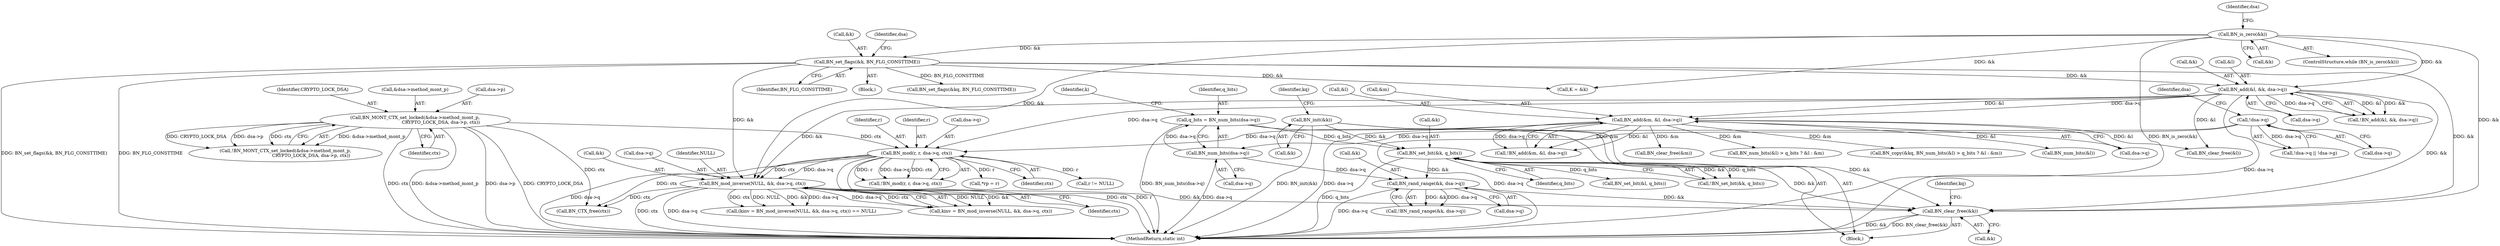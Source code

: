 digraph "0_openssl_43e6a58d4991a451daf4891ff05a48735df871ac@API" {
"1000391" [label="(Call,BN_clear_free(&k))"];
"1000331" [label="(Call,BN_mod_inverse(NULL, &k, dsa->q, ctx))"];
"1000270" [label="(Call,BN_add(&l, &k, dsa->q))"];
"1000222" [label="(Call,BN_is_zero(&k))"];
"1000234" [label="(Call,BN_set_flags(&k, BN_FLG_CONSTTIME))"];
"1000319" [label="(Call,BN_mod(r, r, dsa->q, ctx))"];
"1000280" [label="(Call,BN_add(&m, &l, dsa->q))"];
"1000247" [label="(Call,BN_MONT_CTX_set_locked(&dsa->method_mont_p,\n                                    CRYPTO_LOCK_DSA, dsa->p, ctx))"];
"1000151" [label="(Call,BN_init(&k))"];
"1000214" [label="(Call,BN_rand_range(&k, dsa->q))"];
"1000195" [label="(Call,BN_set_bit(&k, q_bits))"];
"1000186" [label="(Call,q_bits = BN_num_bits(dsa->q))"];
"1000188" [label="(Call,BN_num_bits(dsa->q))"];
"1000137" [label="(Call,!dsa->q)"];
"1000285" [label="(Call,dsa->q)"];
"1000201" [label="(Call,BN_set_bit(&l, q_bits))"];
"1000331" [label="(Call,BN_mod_inverse(NULL, &k, dsa->q, ctx))"];
"1000273" [label="(Call,&k)"];
"1000391" [label="(Call,BN_clear_free(&k))"];
"1000279" [label="(Call,!BN_add(&m, &l, dsa->q))"];
"1000237" [label="(Identifier,BN_FLG_CONSTTIME)"];
"1000335" [label="(Call,dsa->q)"];
"1000320" [label="(Identifier,r)"];
"1000281" [label="(Call,&m)"];
"1000197" [label="(Identifier,k)"];
"1000222" [label="(Call,BN_is_zero(&k))"];
"1000223" [label="(Call,&k)"];
"1000256" [label="(Identifier,ctx)"];
"1000213" [label="(Call,!BN_rand_range(&k, dsa->q))"];
"1000138" [label="(Call,dsa->q)"];
"1000233" [label="(Block,)"];
"1000389" [label="(Call,BN_CTX_free(ctx))"];
"1000392" [label="(Call,&k)"];
"1000188" [label="(Call,BN_num_bits(dsa->q))"];
"1000318" [label="(Call,!BN_mod(r, r, dsa->q, ctx))"];
"1000186" [label="(Call,q_bits = BN_num_bits(dsa->q))"];
"1000110" [label="(Block,)"];
"1000303" [label="(Call,BN_set_flags(&kq, BN_FLG_CONSTTIME))"];
"1000187" [label="(Identifier,q_bits)"];
"1000283" [label="(Call,&l)"];
"1000396" [label="(Identifier,kq)"];
"1000319" [label="(Call,BN_mod(r, r, dsa->q, ctx))"];
"1000252" [label="(Identifier,CRYPTO_LOCK_DSA)"];
"1000271" [label="(Call,&l)"];
"1000364" [label="(Call,*rp = r)"];
"1000214" [label="(Call,BN_rand_range(&k, dsa->q))"];
"1000151" [label="(Call,BN_init(&k))"];
"1000280" [label="(Call,BN_add(&m, &l, dsa->q))"];
"1000325" [label="(Identifier,ctx)"];
"1000248" [label="(Call,&dsa->method_mont_p)"];
"1000329" [label="(Call,kinv = BN_mod_inverse(NULL, &k, dsa->q, ctx))"];
"1000275" [label="(Call,dsa->q)"];
"1000235" [label="(Call,&k)"];
"1000156" [label="(Identifier,kq)"];
"1000405" [label="(MethodReturn,static int)"];
"1000380" [label="(Call,r != NULL)"];
"1000397" [label="(Call,BN_clear_free(&l))"];
"1000221" [label="(ControlStructure,while (BN_is_zero(&k)))"];
"1000229" [label="(Identifier,dsa)"];
"1000253" [label="(Call,dsa->p)"];
"1000143" [label="(Identifier,dsa)"];
"1000400" [label="(Call,BN_clear_free(&m))"];
"1000321" [label="(Identifier,r)"];
"1000292" [label="(Call,BN_num_bits(&l) > q_bits ? &l : &m)"];
"1000241" [label="(Identifier,dsa)"];
"1000269" [label="(Call,!BN_add(&l, &k, dsa->q))"];
"1000152" [label="(Call,&k)"];
"1000215" [label="(Call,&k)"];
"1000247" [label="(Call,BN_MONT_CTX_set_locked(&dsa->method_mont_p,\n                                    CRYPTO_LOCK_DSA, dsa->p, ctx))"];
"1000246" [label="(Call,!BN_MONT_CTX_set_locked(&dsa->method_mont_p,\n                                    CRYPTO_LOCK_DSA, dsa->p, ctx))"];
"1000196" [label="(Call,&k)"];
"1000234" [label="(Call,BN_set_flags(&k, BN_FLG_CONSTTIME))"];
"1000136" [label="(Call,!dsa->q || !dsa->g)"];
"1000313" [label="(Call,K = &k)"];
"1000322" [label="(Call,dsa->q)"];
"1000195" [label="(Call,BN_set_bit(&k, q_bits))"];
"1000338" [label="(Identifier,ctx)"];
"1000289" [label="(Call,BN_copy(&kq, BN_num_bits(&l) > q_bits ? &l : &m))"];
"1000294" [label="(Call,BN_num_bits(&l))"];
"1000217" [label="(Call,dsa->q)"];
"1000194" [label="(Call,!BN_set_bit(&k, q_bits))"];
"1000198" [label="(Identifier,q_bits)"];
"1000189" [label="(Call,dsa->q)"];
"1000137" [label="(Call,!dsa->q)"];
"1000332" [label="(Identifier,NULL)"];
"1000333" [label="(Call,&k)"];
"1000328" [label="(Call,(kinv = BN_mod_inverse(NULL, &k, dsa->q, ctx)) == NULL)"];
"1000270" [label="(Call,BN_add(&l, &k, dsa->q))"];
"1000391" -> "1000110"  [label="AST: "];
"1000391" -> "1000392"  [label="CFG: "];
"1000392" -> "1000391"  [label="AST: "];
"1000396" -> "1000391"  [label="CFG: "];
"1000391" -> "1000405"  [label="DDG: &k"];
"1000391" -> "1000405"  [label="DDG: BN_clear_free(&k)"];
"1000331" -> "1000391"  [label="DDG: &k"];
"1000234" -> "1000391"  [label="DDG: &k"];
"1000151" -> "1000391"  [label="DDG: &k"];
"1000270" -> "1000391"  [label="DDG: &k"];
"1000214" -> "1000391"  [label="DDG: &k"];
"1000195" -> "1000391"  [label="DDG: &k"];
"1000222" -> "1000391"  [label="DDG: &k"];
"1000331" -> "1000329"  [label="AST: "];
"1000331" -> "1000338"  [label="CFG: "];
"1000332" -> "1000331"  [label="AST: "];
"1000333" -> "1000331"  [label="AST: "];
"1000335" -> "1000331"  [label="AST: "];
"1000338" -> "1000331"  [label="AST: "];
"1000329" -> "1000331"  [label="CFG: "];
"1000331" -> "1000405"  [label="DDG: ctx"];
"1000331" -> "1000405"  [label="DDG: dsa->q"];
"1000331" -> "1000328"  [label="DDG: NULL"];
"1000331" -> "1000328"  [label="DDG: &k"];
"1000331" -> "1000328"  [label="DDG: dsa->q"];
"1000331" -> "1000328"  [label="DDG: ctx"];
"1000331" -> "1000329"  [label="DDG: NULL"];
"1000331" -> "1000329"  [label="DDG: &k"];
"1000331" -> "1000329"  [label="DDG: dsa->q"];
"1000331" -> "1000329"  [label="DDG: ctx"];
"1000270" -> "1000331"  [label="DDG: &k"];
"1000222" -> "1000331"  [label="DDG: &k"];
"1000234" -> "1000331"  [label="DDG: &k"];
"1000319" -> "1000331"  [label="DDG: dsa->q"];
"1000319" -> "1000331"  [label="DDG: ctx"];
"1000331" -> "1000389"  [label="DDG: ctx"];
"1000270" -> "1000269"  [label="AST: "];
"1000270" -> "1000275"  [label="CFG: "];
"1000271" -> "1000270"  [label="AST: "];
"1000273" -> "1000270"  [label="AST: "];
"1000275" -> "1000270"  [label="AST: "];
"1000269" -> "1000270"  [label="CFG: "];
"1000270" -> "1000405"  [label="DDG: dsa->q"];
"1000270" -> "1000269"  [label="DDG: &l"];
"1000270" -> "1000269"  [label="DDG: &k"];
"1000270" -> "1000269"  [label="DDG: dsa->q"];
"1000222" -> "1000270"  [label="DDG: &k"];
"1000234" -> "1000270"  [label="DDG: &k"];
"1000270" -> "1000280"  [label="DDG: &l"];
"1000270" -> "1000280"  [label="DDG: dsa->q"];
"1000270" -> "1000319"  [label="DDG: dsa->q"];
"1000270" -> "1000397"  [label="DDG: &l"];
"1000222" -> "1000221"  [label="AST: "];
"1000222" -> "1000223"  [label="CFG: "];
"1000223" -> "1000222"  [label="AST: "];
"1000229" -> "1000222"  [label="CFG: "];
"1000222" -> "1000405"  [label="DDG: BN_is_zero(&k)"];
"1000222" -> "1000234"  [label="DDG: &k"];
"1000222" -> "1000313"  [label="DDG: &k"];
"1000234" -> "1000233"  [label="AST: "];
"1000234" -> "1000237"  [label="CFG: "];
"1000235" -> "1000234"  [label="AST: "];
"1000237" -> "1000234"  [label="AST: "];
"1000241" -> "1000234"  [label="CFG: "];
"1000234" -> "1000405"  [label="DDG: BN_FLG_CONSTTIME"];
"1000234" -> "1000405"  [label="DDG: BN_set_flags(&k, BN_FLG_CONSTTIME)"];
"1000234" -> "1000303"  [label="DDG: BN_FLG_CONSTTIME"];
"1000234" -> "1000313"  [label="DDG: &k"];
"1000319" -> "1000318"  [label="AST: "];
"1000319" -> "1000325"  [label="CFG: "];
"1000320" -> "1000319"  [label="AST: "];
"1000321" -> "1000319"  [label="AST: "];
"1000322" -> "1000319"  [label="AST: "];
"1000325" -> "1000319"  [label="AST: "];
"1000318" -> "1000319"  [label="CFG: "];
"1000319" -> "1000405"  [label="DDG: dsa->q"];
"1000319" -> "1000405"  [label="DDG: ctx"];
"1000319" -> "1000405"  [label="DDG: r"];
"1000319" -> "1000318"  [label="DDG: r"];
"1000319" -> "1000318"  [label="DDG: dsa->q"];
"1000319" -> "1000318"  [label="DDG: ctx"];
"1000280" -> "1000319"  [label="DDG: dsa->q"];
"1000247" -> "1000319"  [label="DDG: ctx"];
"1000319" -> "1000364"  [label="DDG: r"];
"1000319" -> "1000380"  [label="DDG: r"];
"1000319" -> "1000389"  [label="DDG: ctx"];
"1000280" -> "1000279"  [label="AST: "];
"1000280" -> "1000285"  [label="CFG: "];
"1000281" -> "1000280"  [label="AST: "];
"1000283" -> "1000280"  [label="AST: "];
"1000285" -> "1000280"  [label="AST: "];
"1000279" -> "1000280"  [label="CFG: "];
"1000280" -> "1000405"  [label="DDG: dsa->q"];
"1000280" -> "1000279"  [label="DDG: &m"];
"1000280" -> "1000279"  [label="DDG: &l"];
"1000280" -> "1000279"  [label="DDG: dsa->q"];
"1000280" -> "1000289"  [label="DDG: &m"];
"1000280" -> "1000294"  [label="DDG: &l"];
"1000280" -> "1000292"  [label="DDG: &m"];
"1000280" -> "1000397"  [label="DDG: &l"];
"1000280" -> "1000400"  [label="DDG: &m"];
"1000247" -> "1000246"  [label="AST: "];
"1000247" -> "1000256"  [label="CFG: "];
"1000248" -> "1000247"  [label="AST: "];
"1000252" -> "1000247"  [label="AST: "];
"1000253" -> "1000247"  [label="AST: "];
"1000256" -> "1000247"  [label="AST: "];
"1000246" -> "1000247"  [label="CFG: "];
"1000247" -> "1000405"  [label="DDG: &dsa->method_mont_p"];
"1000247" -> "1000405"  [label="DDG: dsa->p"];
"1000247" -> "1000405"  [label="DDG: CRYPTO_LOCK_DSA"];
"1000247" -> "1000405"  [label="DDG: ctx"];
"1000247" -> "1000246"  [label="DDG: &dsa->method_mont_p"];
"1000247" -> "1000246"  [label="DDG: CRYPTO_LOCK_DSA"];
"1000247" -> "1000246"  [label="DDG: dsa->p"];
"1000247" -> "1000246"  [label="DDG: ctx"];
"1000247" -> "1000389"  [label="DDG: ctx"];
"1000151" -> "1000110"  [label="AST: "];
"1000151" -> "1000152"  [label="CFG: "];
"1000152" -> "1000151"  [label="AST: "];
"1000156" -> "1000151"  [label="CFG: "];
"1000151" -> "1000405"  [label="DDG: BN_init(&k)"];
"1000151" -> "1000195"  [label="DDG: &k"];
"1000214" -> "1000213"  [label="AST: "];
"1000214" -> "1000217"  [label="CFG: "];
"1000215" -> "1000214"  [label="AST: "];
"1000217" -> "1000214"  [label="AST: "];
"1000213" -> "1000214"  [label="CFG: "];
"1000214" -> "1000405"  [label="DDG: dsa->q"];
"1000214" -> "1000213"  [label="DDG: &k"];
"1000214" -> "1000213"  [label="DDG: dsa->q"];
"1000195" -> "1000214"  [label="DDG: &k"];
"1000188" -> "1000214"  [label="DDG: dsa->q"];
"1000195" -> "1000194"  [label="AST: "];
"1000195" -> "1000198"  [label="CFG: "];
"1000196" -> "1000195"  [label="AST: "];
"1000198" -> "1000195"  [label="AST: "];
"1000194" -> "1000195"  [label="CFG: "];
"1000195" -> "1000405"  [label="DDG: q_bits"];
"1000195" -> "1000194"  [label="DDG: &k"];
"1000195" -> "1000194"  [label="DDG: q_bits"];
"1000186" -> "1000195"  [label="DDG: q_bits"];
"1000195" -> "1000201"  [label="DDG: q_bits"];
"1000186" -> "1000110"  [label="AST: "];
"1000186" -> "1000188"  [label="CFG: "];
"1000187" -> "1000186"  [label="AST: "];
"1000188" -> "1000186"  [label="AST: "];
"1000197" -> "1000186"  [label="CFG: "];
"1000186" -> "1000405"  [label="DDG: BN_num_bits(dsa->q)"];
"1000188" -> "1000186"  [label="DDG: dsa->q"];
"1000188" -> "1000189"  [label="CFG: "];
"1000189" -> "1000188"  [label="AST: "];
"1000188" -> "1000405"  [label="DDG: dsa->q"];
"1000137" -> "1000188"  [label="DDG: dsa->q"];
"1000137" -> "1000136"  [label="AST: "];
"1000137" -> "1000138"  [label="CFG: "];
"1000138" -> "1000137"  [label="AST: "];
"1000143" -> "1000137"  [label="CFG: "];
"1000136" -> "1000137"  [label="CFG: "];
"1000137" -> "1000405"  [label="DDG: dsa->q"];
"1000137" -> "1000136"  [label="DDG: dsa->q"];
}
